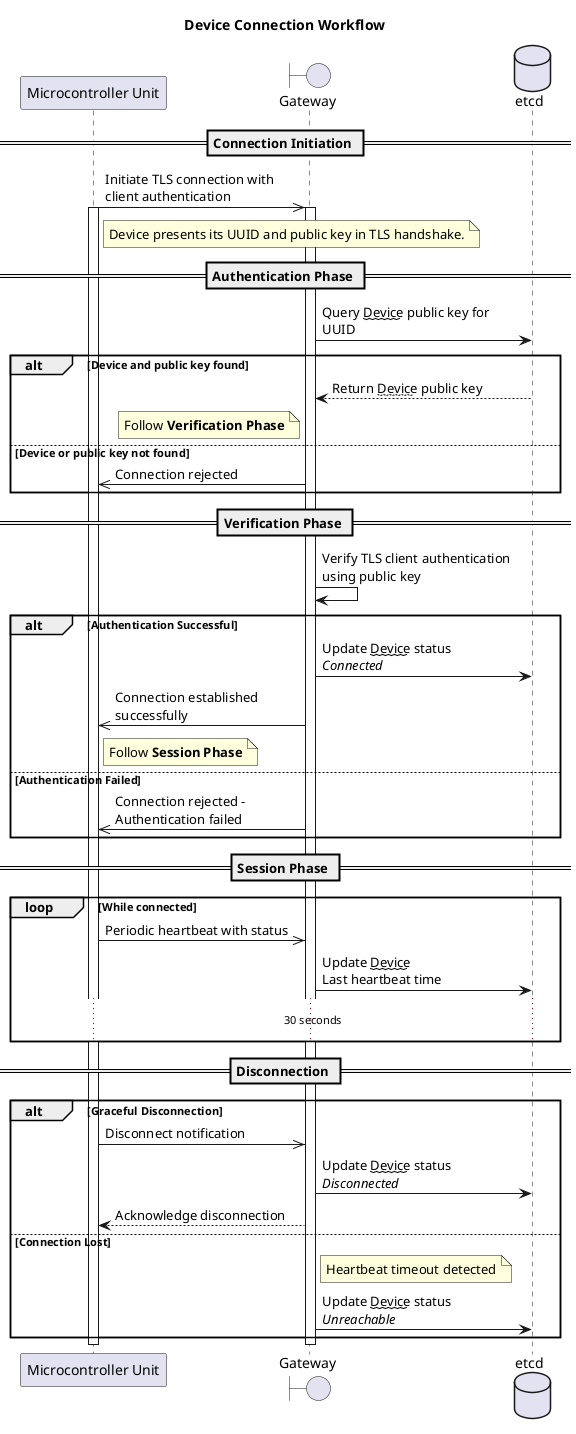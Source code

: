 @startuml
title Device Connection Workflow

skinparam wrapMessageWidth 200

participant "Microcontroller Unit" as MCU
boundary    "Gateway" as Gateway
database    "etcd" as Etcd

== Connection Initiation ==

MCU ->> Gateway: Initiate TLS connection with client authentication
activate MCU
activate Gateway
note right of MCU: Device presents its UUID and public key in TLS handshake.

== Authentication Phase ==

Gateway -> Etcd: Query ~~Device~~ public key for UUID

alt Device and public key found
    Etcd --> Gateway: Return ~~Device~~ public key
    note left of Gateway: Follow **Verification Phase**
else Device or public key not found
    Gateway ->> MCU: Connection rejected
end

== Verification Phase ==

Gateway -> Gateway: Verify TLS client authentication using public key

alt Authentication Successful
    Gateway -> Etcd: Update ~~Device~~ status\n//Connected//
    Gateway ->> MCU: Connection established successfully
    note right MCU: Follow **Session Phase**
else Authentication Failed
    Gateway ->> MCU: Connection rejected - Authentication failed
end

== Session Phase ==

loop While connected
    MCU ->> Gateway: Periodic heartbeat with status
    Gateway -> Etcd: Update ~~Device~~\nLast heartbeat time
    ...30 seconds...
end

== Disconnection ==

alt Graceful Disconnection
    MCU ->> Gateway: Disconnect notification
    Gateway -> Etcd: Update ~~Device~~ status\n//Disconnected//
    Gateway --> MCU: Acknowledge disconnection
else Connection Lost
    note right of Gateway: Heartbeat timeout detected
    Gateway -> Etcd: Update ~~Device~~ status\n//Unreachable//
end

deactivate Gateway
deactivate MCU

@enduml
